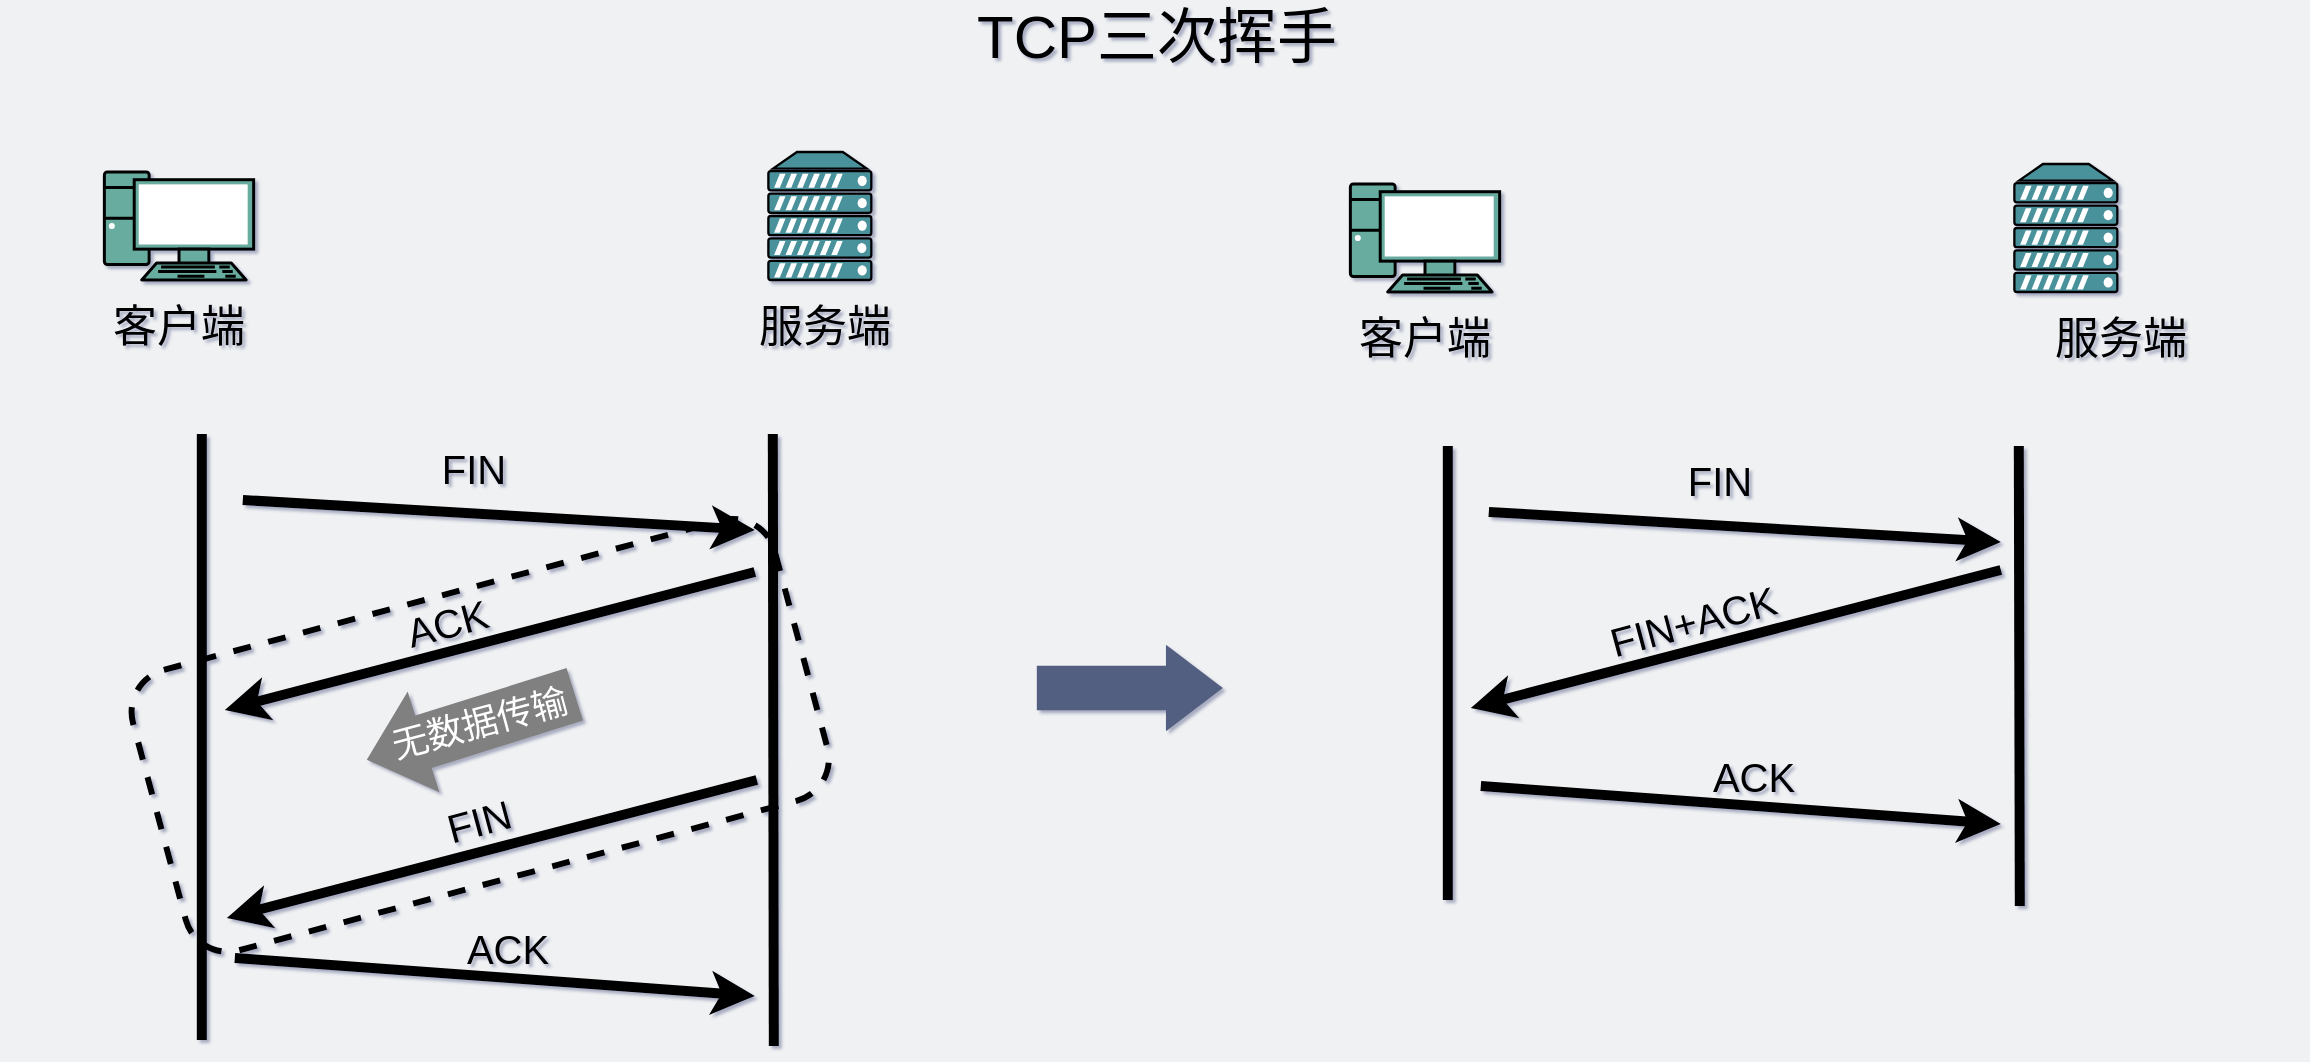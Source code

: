 <mxfile version="14.9.5" type="github"><diagram id="3228e29e-7158-1315-38df-8450db1d8a1d" name="Page-1"><mxGraphModel dx="413" dy="-113" grid="0" gridSize="10" guides="1" tooltips="1" connect="1" arrows="1" fold="1" page="1" pageScale="1" pageWidth="600" pageHeight="600" background="#EFF1F3" math="0" shadow="1"><root><mxCell id="0"/><mxCell id="1" parent="0"/><mxCell id="rZcqujrUEgLIW7w2rmDH-5" value="" style="shape=flexArrow;endArrow=classic;html=1;fontColor=#FFFFFF;gradientColor=none;endWidth=24.382;endSize=9.583;width=27.5;strokeColor=none;fillColor=#808080;" parent="1" edge="1"><mxGeometry width="50" height="50" relative="1" as="geometry"><mxPoint x="308.87" y="985" as="sourcePoint"/><mxPoint x="203.91" y="1018" as="targetPoint"/></mxGeometry></mxCell><mxCell id="_KJd5dzx4qh3lxpyMWcO-2" value="" style="fontColor=#0066CC;verticalAlign=top;verticalLabelPosition=bottom;labelPosition=center;align=center;html=1;outlineConnect=0;gradientColor=none;gradientDirection=north;strokeWidth=2;shape=mxgraph.networks.pc;fillColor=#67AB9F;fontSize=30;" parent="1" vertex="1"><mxGeometry x="73.18" y="724" width="74.65" height="54" as="geometry"/></mxCell><mxCell id="T-5VQnCJckOgUX1Wp16H-28" value="客户端" style="text;html=1;strokeColor=none;fillColor=none;align=center;verticalAlign=middle;whiteSpace=wrap;rounded=0;fontSize=22;" parent="1" vertex="1"><mxGeometry x="21.0" y="792" width="179" height="20" as="geometry"/></mxCell><mxCell id="aH1-eks404bDhsACtXEq-2" value="" style="fontColor=#0066CC;verticalAlign=top;verticalLabelPosition=bottom;labelPosition=center;align=center;html=1;outlineConnect=0;gradientColor=none;gradientDirection=north;strokeWidth=2;shape=mxgraph.networks.server;fillColor=#4A919B;" parent="1" vertex="1"><mxGeometry x="405.18" y="714" width="51.5" height="64" as="geometry"/></mxCell><mxCell id="aH1-eks404bDhsACtXEq-3" value="服务端" style="text;html=1;strokeColor=none;fillColor=none;align=center;verticalAlign=middle;whiteSpace=wrap;rounded=0;fontSize=22;" parent="1" vertex="1"><mxGeometry x="344.18" y="792" width="179" height="20" as="geometry"/></mxCell><mxCell id="aH1-eks404bDhsACtXEq-4" value="&lt;font style=&quot;font-size: 30px&quot;&gt;TCP三次挥手&lt;/font&gt;" style="text;html=1;strokeColor=none;fillColor=none;align=center;verticalAlign=middle;whiteSpace=wrap;rounded=0;" parent="1" vertex="1"><mxGeometry x="401.91" y="642" width="395" height="28" as="geometry"/></mxCell><mxCell id="aH1-eks404bDhsACtXEq-7" value="" style="endArrow=none;html=1;strokeWidth=5;" parent="1" edge="1"><mxGeometry width="50" height="50" relative="1" as="geometry"><mxPoint x="121.91" y="1158" as="sourcePoint"/><mxPoint x="121.91" y="855" as="targetPoint"/></mxGeometry></mxCell><mxCell id="aH1-eks404bDhsACtXEq-10" value="" style="endArrow=classic;html=1;strokeWidth=5;fontSize=20;" parent="1" edge="1"><mxGeometry width="50" height="50" relative="1" as="geometry"><mxPoint x="142.41" y="888" as="sourcePoint"/><mxPoint x="398.41" y="903" as="targetPoint"/></mxGeometry></mxCell><mxCell id="aH1-eks404bDhsACtXEq-11" value="FIN" style="text;html=1;strokeColor=none;fillColor=none;align=center;verticalAlign=middle;whiteSpace=wrap;rounded=0;fontSize=20;" parent="1" vertex="1"><mxGeometry x="212.41" y="861" width="92" height="21" as="geometry"/></mxCell><mxCell id="aH1-eks404bDhsACtXEq-12" value="" style="endArrow=none;html=1;strokeWidth=5;startArrow=classic;startFill=1;endFill=0;" parent="1" edge="1"><mxGeometry width="50" height="50" relative="1" as="geometry"><mxPoint x="133.41" y="993" as="sourcePoint"/><mxPoint x="398.41" y="924" as="targetPoint"/></mxGeometry></mxCell><mxCell id="aH1-eks404bDhsACtXEq-13" value="" style="endArrow=classic;html=1;strokeWidth=5;" parent="1" edge="1"><mxGeometry width="50" height="50" relative="1" as="geometry"><mxPoint x="138.41" y="1117" as="sourcePoint"/><mxPoint x="398.41" y="1136" as="targetPoint"/></mxGeometry></mxCell><mxCell id="aH1-eks404bDhsACtXEq-22" value="ACK" style="text;html=1;strokeColor=none;fillColor=none;align=center;verticalAlign=middle;whiteSpace=wrap;rounded=0;fontSize=20;rotation=-15;" parent="1" vertex="1"><mxGeometry x="110" y="932.92" width="269" height="32" as="geometry"/></mxCell><mxCell id="YXoqQ_mGJv7HDvLP6CB5-1" value="" style="endArrow=none;html=1;strokeWidth=5;" parent="1" edge="1"><mxGeometry width="50" height="50" relative="1" as="geometry"><mxPoint x="407.91" y="1161" as="sourcePoint"/><mxPoint x="407.41" y="855" as="targetPoint"/></mxGeometry></mxCell><mxCell id="CZwPZS3a3ZRwMsVz8uld-1" value="" style="endArrow=none;html=1;strokeWidth=5;startArrow=classic;startFill=1;endFill=0;" parent="1" edge="1"><mxGeometry width="50" height="50" relative="1" as="geometry"><mxPoint x="134.41" y="1097" as="sourcePoint"/><mxPoint x="399.41" y="1028" as="targetPoint"/></mxGeometry></mxCell><mxCell id="CZwPZS3a3ZRwMsVz8uld-2" value="ACK" style="text;html=1;strokeColor=none;fillColor=none;align=center;verticalAlign=middle;whiteSpace=wrap;rounded=0;dashed=1;fontSize=20;rotation=0;" parent="1" vertex="1"><mxGeometry x="209.41" y="1102" width="132" height="20" as="geometry"/></mxCell><mxCell id="CZwPZS3a3ZRwMsVz8uld-3" value="FIN" style="text;html=1;strokeColor=none;fillColor=none;align=center;verticalAlign=middle;whiteSpace=wrap;rounded=0;fontSize=20;rotation=-15;" parent="1" vertex="1"><mxGeometry x="125.91" y="1032" width="269" height="32" as="geometry"/></mxCell><mxCell id="rZcqujrUEgLIW7w2rmDH-9" value="&lt;font style=&quot;font-size: 18px&quot;&gt;无数据传输&lt;/font&gt;" style="text;html=1;strokeColor=none;fillColor=none;align=center;verticalAlign=middle;whiteSpace=wrap;rounded=0;fontColor=#FFFFFF;rotation=-15;" parent="1" vertex="1"><mxGeometry x="209.52" y="990.02" width="102" height="20" as="geometry"/></mxCell><mxCell id="6Hhxw88YENzdqIspsL2O-2" value="" style="fontColor=#0066CC;verticalAlign=top;verticalLabelPosition=bottom;labelPosition=center;align=center;html=1;outlineConnect=0;gradientColor=none;gradientDirection=north;strokeWidth=2;shape=mxgraph.networks.pc;fillColor=#67AB9F;fontSize=30;" parent="1" vertex="1"><mxGeometry x="696.18" y="730" width="74.65" height="54" as="geometry"/></mxCell><mxCell id="6Hhxw88YENzdqIspsL2O-3" value="客户端" style="text;html=1;strokeColor=none;fillColor=none;align=center;verticalAlign=middle;whiteSpace=wrap;rounded=0;fontSize=22;" parent="1" vertex="1"><mxGeometry x="644" y="798" width="179" height="20" as="geometry"/></mxCell><mxCell id="6Hhxw88YENzdqIspsL2O-4" value="" style="fontColor=#0066CC;verticalAlign=top;verticalLabelPosition=bottom;labelPosition=center;align=center;html=1;outlineConnect=0;gradientColor=none;gradientDirection=north;strokeWidth=2;shape=mxgraph.networks.server;fillColor=#4A919B;" parent="1" vertex="1"><mxGeometry x="1028.18" y="720" width="51.5" height="64" as="geometry"/></mxCell><mxCell id="6Hhxw88YENzdqIspsL2O-5" value="服务端" style="text;html=1;strokeColor=none;fillColor=none;align=center;verticalAlign=middle;whiteSpace=wrap;rounded=0;fontSize=22;" parent="1" vertex="1"><mxGeometry x="992.18" y="798" width="179" height="20" as="geometry"/></mxCell><mxCell id="6Hhxw88YENzdqIspsL2O-6" value="" style="endArrow=none;html=1;strokeWidth=5;" parent="1" edge="1"><mxGeometry width="50" height="50" relative="1" as="geometry"><mxPoint x="744.91" y="1088" as="sourcePoint"/><mxPoint x="744.91" y="861" as="targetPoint"/></mxGeometry></mxCell><mxCell id="6Hhxw88YENzdqIspsL2O-7" value="" style="endArrow=classic;html=1;strokeWidth=5;fontSize=20;" parent="1" edge="1"><mxGeometry width="50" height="50" relative="1" as="geometry"><mxPoint x="765.41" y="894" as="sourcePoint"/><mxPoint x="1021.41" y="909" as="targetPoint"/></mxGeometry></mxCell><mxCell id="6Hhxw88YENzdqIspsL2O-8" value="FIN" style="text;html=1;strokeColor=none;fillColor=none;align=center;verticalAlign=middle;whiteSpace=wrap;rounded=0;fontSize=20;" parent="1" vertex="1"><mxGeometry x="835.41" y="867" width="92" height="21" as="geometry"/></mxCell><mxCell id="6Hhxw88YENzdqIspsL2O-9" value="" style="endArrow=none;html=1;strokeWidth=5;startArrow=classic;startFill=1;endFill=0;" parent="1" edge="1"><mxGeometry width="50" height="50" relative="1" as="geometry"><mxPoint x="756.41" y="992" as="sourcePoint"/><mxPoint x="1021.41" y="923" as="targetPoint"/></mxGeometry></mxCell><mxCell id="6Hhxw88YENzdqIspsL2O-10" value="" style="endArrow=classic;html=1;strokeWidth=5;" parent="1" edge="1"><mxGeometry width="50" height="50" relative="1" as="geometry"><mxPoint x="761.41" y="1031" as="sourcePoint"/><mxPoint x="1021.41" y="1050" as="targetPoint"/></mxGeometry></mxCell><mxCell id="6Hhxw88YENzdqIspsL2O-16" value="FIN+ACK" style="text;html=1;strokeColor=none;fillColor=none;align=center;verticalAlign=middle;whiteSpace=wrap;rounded=0;fontSize=20;rotation=-15;" parent="1" vertex="1"><mxGeometry x="733" y="931.92" width="269" height="32" as="geometry"/></mxCell><mxCell id="6Hhxw88YENzdqIspsL2O-17" value="" style="endArrow=none;html=1;strokeWidth=5;" parent="1" edge="1"><mxGeometry width="50" height="50" relative="1" as="geometry"><mxPoint x="1030.91" y="1091" as="sourcePoint"/><mxPoint x="1030.41" y="861" as="targetPoint"/></mxGeometry></mxCell><mxCell id="6Hhxw88YENzdqIspsL2O-19" value="ACK" style="text;html=1;strokeColor=none;fillColor=none;align=center;verticalAlign=middle;whiteSpace=wrap;rounded=0;dashed=1;fontSize=20;rotation=0;" parent="1" vertex="1"><mxGeometry x="832.41" y="1016" width="132" height="20" as="geometry"/></mxCell><mxCell id="6Hhxw88YENzdqIspsL2O-30" value="" style="rounded=1;whiteSpace=wrap;html=1;rotation=-15;fillColor=none;dashed=1;strokeWidth=3;" parent="1" vertex="1"><mxGeometry x="95.03" y="933.12" width="332.17" height="145.16" as="geometry"/></mxCell><mxCell id="6Hhxw88YENzdqIspsL2O-31" value="" style="shape=flexArrow;endArrow=classic;html=1;strokeColor=none;width=22.286;endSize=9.143;fillColor=#535E80;" parent="1" edge="1"><mxGeometry width="50" height="50" relative="1" as="geometry"><mxPoint x="538.91" y="982" as="sourcePoint"/><mxPoint x="632.91" y="982" as="targetPoint"/></mxGeometry></mxCell></root></mxGraphModel></diagram></mxfile>